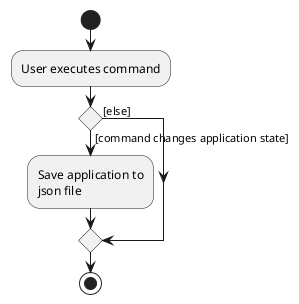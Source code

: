 @startuml
start
:User executes command;

'Since the beta syntax does not support placing the condition outside the
'diamond we place it as the true branch instead.

if () then ([command changes application state])

    :Save application to
    json file;
else ([else])
endif
stop
@enduml
